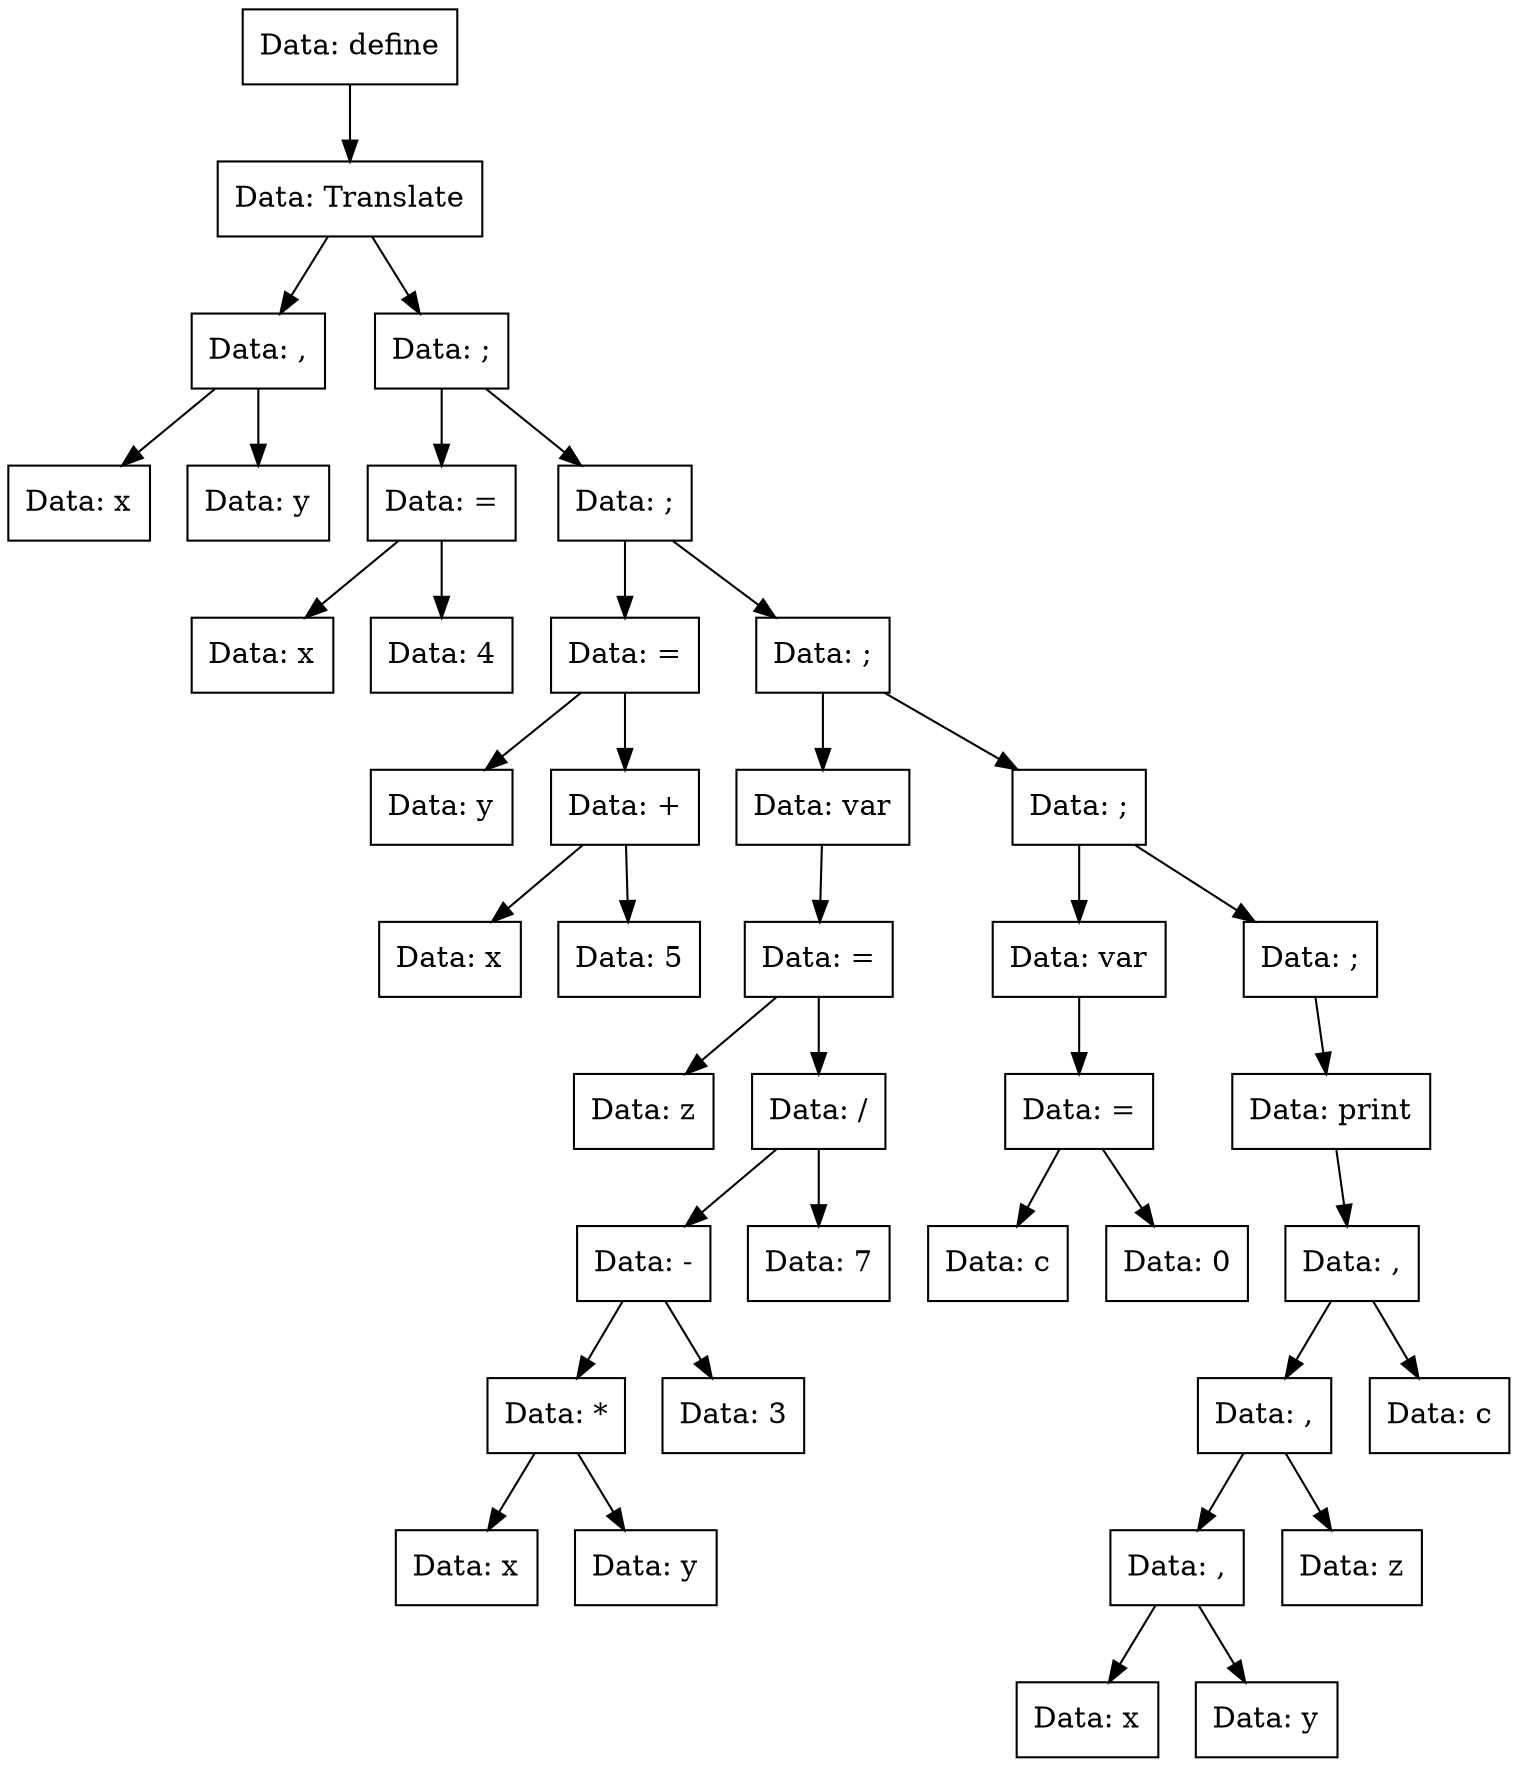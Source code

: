 digraph Translate{
Node0x5599159ef670[shape="record", label="Data: define"];
Node0x5599159ef800[shape="record", label="Data: Translate"];
Node0x5599159efb70[shape="record", label="Data: ,"];
Node0x5599159efad0[shape="record", label="Data: x"];
Node0x5599159efb70->Node0x5599159efad0;
Node0x5599159ef710[shape="record", label="Data: y"];
Node0x5599159efb70->Node0x5599159ef710;
Node0x5599159ef800->Node0x5599159efb70;
Node0x5599159ef7b0[shape="record", label="Data: ;"];
Node0x5599159ef760[shape="record", label="Data: ="];
Node0x5599159ef6c0[shape="record", label="Data: x"];
Node0x5599159ef760->Node0x5599159ef6c0;
Node0x5599159f0740[shape="record", label="Data: 4"];
Node0x5599159ef760->Node0x5599159f0740;
Node0x5599159ef7b0->Node0x5599159ef760;
Node0x5599159f06f0[shape="record", label="Data: ;"];
Node0x5599159f0560[shape="record", label="Data: ="];
Node0x5599159efb20[shape="record", label="Data: y"];
Node0x5599159f0560->Node0x5599159efb20;
Node0x5599159ef9e0[shape="record", label="Data: +"];
Node0x5599159ef850[shape="record", label="Data: x"];
Node0x5599159ef9e0->Node0x5599159ef850;
Node0x5599159ef8a0[shape="record", label="Data: 5"];
Node0x5599159ef9e0->Node0x5599159ef8a0;
Node0x5599159f0560->Node0x5599159ef9e0;
Node0x5599159f06f0->Node0x5599159f0560;
Node0x5599159f0790[shape="record", label="Data: ;"];
Node0x5599159f05b0[shape="record", label="Data: var"];
Node0x5599159f0880[shape="record", label="Data: ="];
Node0x5599159f08d0[shape="record", label="Data: z"];
Node0x5599159f0880->Node0x5599159f08d0;
Node0x5599159f0830[shape="record", label="Data: /"];
Node0x5599159f0920[shape="record", label="Data: -"];
Node0x5599159f07e0[shape="record", label="Data: *"];
Node0x5599159f0970[shape="record", label="Data: x"];
Node0x5599159f07e0->Node0x5599159f0970;
Node0x5599159f0600[shape="record", label="Data: y"];
Node0x5599159f07e0->Node0x5599159f0600;
Node0x5599159f0920->Node0x5599159f07e0;
Node0x5599159f0380[shape="record", label="Data: 3"];
Node0x5599159f0920->Node0x5599159f0380;
Node0x5599159f0830->Node0x5599159f0920;
Node0x5599159f0510[shape="record", label="Data: 7"];
Node0x5599159f0830->Node0x5599159f0510;
Node0x5599159f0880->Node0x5599159f0830;
Node0x5599159f05b0->Node0x5599159f0880;
Node0x5599159f0790->Node0x5599159f05b0;
Node0x5599159f0330[shape="record", label="Data: ;"];
Node0x5599159f0290[shape="record", label="Data: var"];
Node0x5599159ef8f0[shape="record", label="Data: ="];
Node0x5599159f0650[shape="record", label="Data: c"];
Node0x5599159ef8f0->Node0x5599159f0650;
Node0x5599159f06a0[shape="record", label="Data: 0"];
Node0x5599159ef8f0->Node0x5599159f06a0;
Node0x5599159f0290->Node0x5599159ef8f0;
Node0x5599159f0330->Node0x5599159f0290;
Node0x5599159f04c0[shape="record", label="Data: ;"];
Node0x5599159efa30[shape="record", label="Data: print"];
Node0x5599159ef940[shape="record", label="Data: ,"];
Node0x5599159ef990[shape="record", label="Data: ,"];
Node0x5599159f02e0[shape="record", label="Data: ,"];
Node0x5599159f0420[shape="record", label="Data: x"];
Node0x5599159f02e0->Node0x5599159f0420;
Node0x5599159f0470[shape="record", label="Data: y"];
Node0x5599159f02e0->Node0x5599159f0470;
Node0x5599159ef990->Node0x5599159f02e0;
Node0x5599159f03d0[shape="record", label="Data: z"];
Node0x5599159ef990->Node0x5599159f03d0;
Node0x5599159ef940->Node0x5599159ef990;
Node0x5599159efa80[shape="record", label="Data: c"];
Node0x5599159ef940->Node0x5599159efa80;
Node0x5599159efa30->Node0x5599159ef940;
Node0x5599159f04c0->Node0x5599159efa30;
Node0x5599159f0330->Node0x5599159f04c0;
Node0x5599159f0790->Node0x5599159f0330;
Node0x5599159f06f0->Node0x5599159f0790;
Node0x5599159ef7b0->Node0x5599159f06f0;
Node0x5599159ef800->Node0x5599159ef7b0;
Node0x5599159ef670->Node0x5599159ef800;
}
